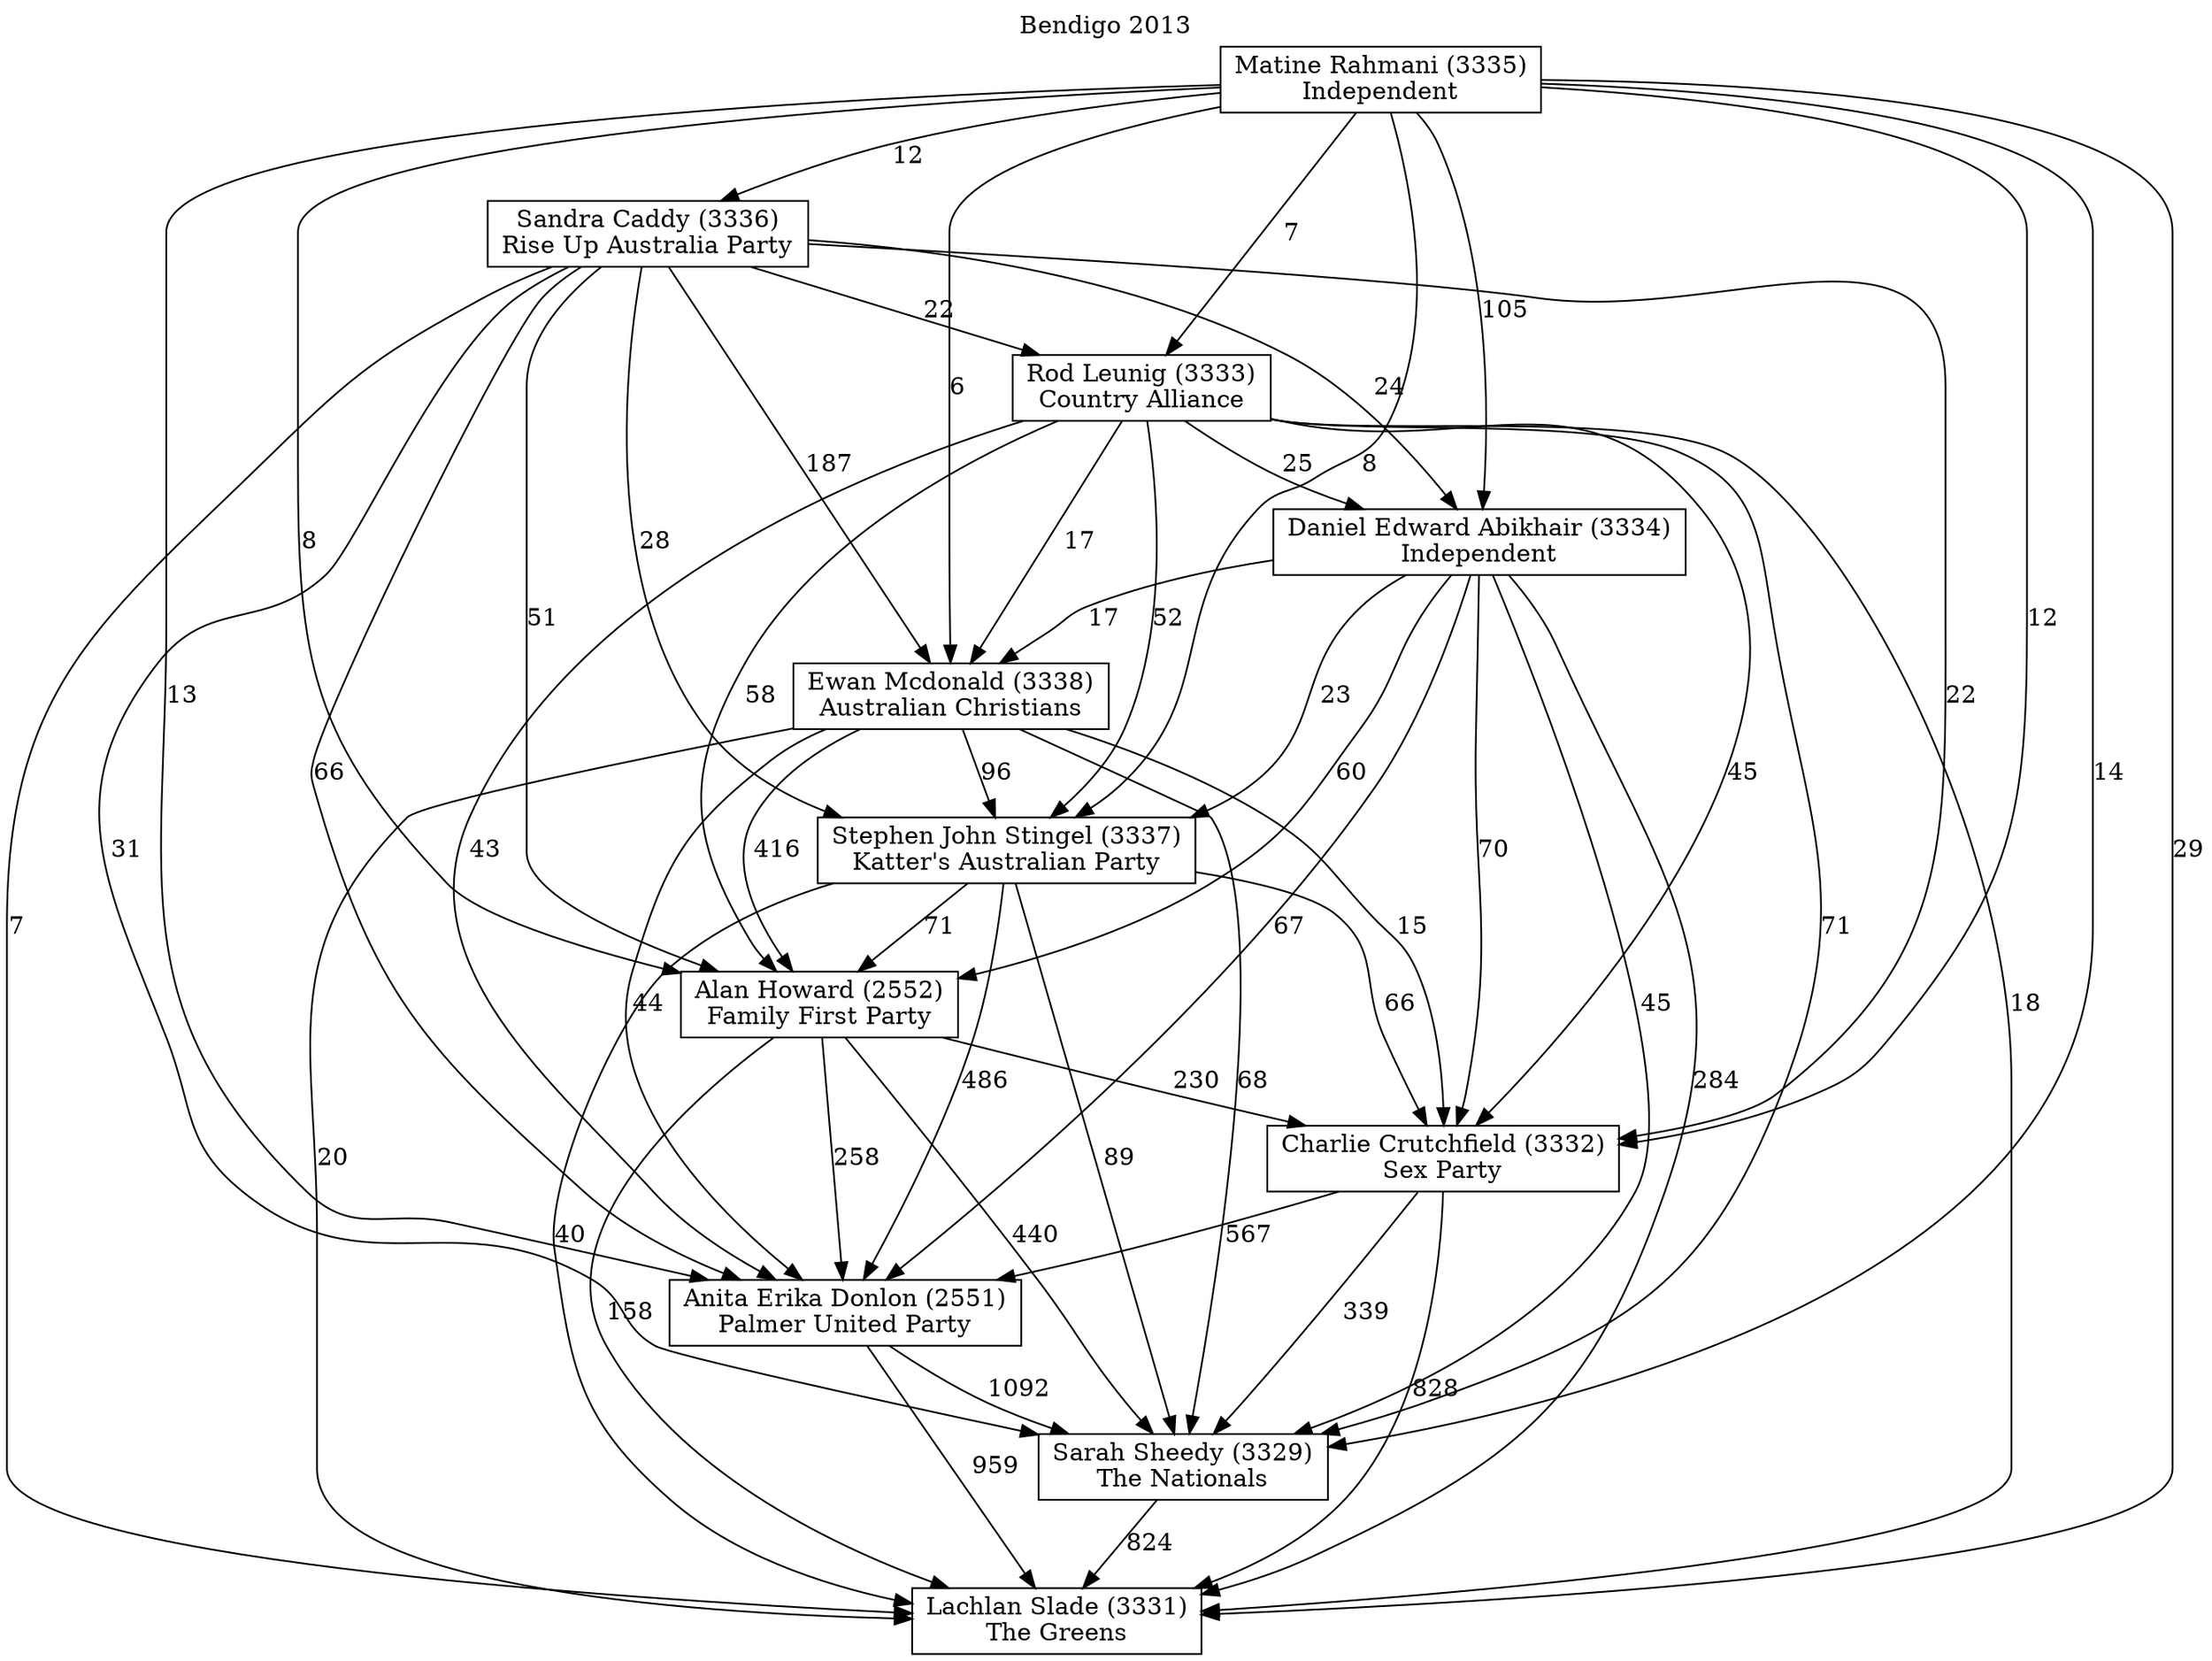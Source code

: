 // House preference flow
digraph "Lachlan Slade (3331)_Bendigo_2013" {
	graph [label="Bendigo 2013" labelloc=t mclimit=10]
	node [shape=box]
	"Alan Howard (2552)" [label="Alan Howard (2552)
Family First Party"]
	"Anita Erika Donlon (2551)" [label="Anita Erika Donlon (2551)
Palmer United Party"]
	"Charlie Crutchfield (3332)" [label="Charlie Crutchfield (3332)
Sex Party"]
	"Daniel Edward Abikhair (3334)" [label="Daniel Edward Abikhair (3334)
Independent"]
	"Ewan Mcdonald (3338)" [label="Ewan Mcdonald (3338)
Australian Christians"]
	"Lachlan Slade (3331)" [label="Lachlan Slade (3331)
The Greens"]
	"Matine Rahmani (3335)" [label="Matine Rahmani (3335)
Independent"]
	"Rod Leunig (3333)" [label="Rod Leunig (3333)
Country Alliance"]
	"Sandra Caddy (3336)" [label="Sandra Caddy (3336)
Rise Up Australia Party"]
	"Sarah Sheedy (3329)" [label="Sarah Sheedy (3329)
The Nationals"]
	"Stephen John Stingel (3337)" [label="Stephen John Stingel (3337)
Katter's Australian Party"]
	"Alan Howard (2552)" -> "Anita Erika Donlon (2551)" [label=258]
	"Alan Howard (2552)" -> "Charlie Crutchfield (3332)" [label=230]
	"Alan Howard (2552)" -> "Lachlan Slade (3331)" [label=158]
	"Alan Howard (2552)" -> "Sarah Sheedy (3329)" [label=440]
	"Anita Erika Donlon (2551)" -> "Lachlan Slade (3331)" [label=959]
	"Anita Erika Donlon (2551)" -> "Sarah Sheedy (3329)" [label=1092]
	"Charlie Crutchfield (3332)" -> "Anita Erika Donlon (2551)" [label=567]
	"Charlie Crutchfield (3332)" -> "Lachlan Slade (3331)" [label=828]
	"Charlie Crutchfield (3332)" -> "Sarah Sheedy (3329)" [label=339]
	"Daniel Edward Abikhair (3334)" -> "Alan Howard (2552)" [label=60]
	"Daniel Edward Abikhair (3334)" -> "Anita Erika Donlon (2551)" [label=67]
	"Daniel Edward Abikhair (3334)" -> "Charlie Crutchfield (3332)" [label=70]
	"Daniel Edward Abikhair (3334)" -> "Ewan Mcdonald (3338)" [label=17]
	"Daniel Edward Abikhair (3334)" -> "Lachlan Slade (3331)" [label=284]
	"Daniel Edward Abikhair (3334)" -> "Sarah Sheedy (3329)" [label=45]
	"Daniel Edward Abikhair (3334)" -> "Stephen John Stingel (3337)" [label=23]
	"Ewan Mcdonald (3338)" -> "Alan Howard (2552)" [label=416]
	"Ewan Mcdonald (3338)" -> "Anita Erika Donlon (2551)" [label=44]
	"Ewan Mcdonald (3338)" -> "Charlie Crutchfield (3332)" [label=15]
	"Ewan Mcdonald (3338)" -> "Lachlan Slade (3331)" [label=20]
	"Ewan Mcdonald (3338)" -> "Sarah Sheedy (3329)" [label=68]
	"Ewan Mcdonald (3338)" -> "Stephen John Stingel (3337)" [label=96]
	"Matine Rahmani (3335)" -> "Alan Howard (2552)" [label=8]
	"Matine Rahmani (3335)" -> "Anita Erika Donlon (2551)" [label=13]
	"Matine Rahmani (3335)" -> "Charlie Crutchfield (3332)" [label=12]
	"Matine Rahmani (3335)" -> "Daniel Edward Abikhair (3334)" [label=105]
	"Matine Rahmani (3335)" -> "Ewan Mcdonald (3338)" [label=6]
	"Matine Rahmani (3335)" -> "Lachlan Slade (3331)" [label=29]
	"Matine Rahmani (3335)" -> "Rod Leunig (3333)" [label=7]
	"Matine Rahmani (3335)" -> "Sandra Caddy (3336)" [label=12]
	"Matine Rahmani (3335)" -> "Sarah Sheedy (3329)" [label=14]
	"Matine Rahmani (3335)" -> "Stephen John Stingel (3337)" [label=8]
	"Rod Leunig (3333)" -> "Alan Howard (2552)" [label=58]
	"Rod Leunig (3333)" -> "Anita Erika Donlon (2551)" [label=43]
	"Rod Leunig (3333)" -> "Charlie Crutchfield (3332)" [label=45]
	"Rod Leunig (3333)" -> "Daniel Edward Abikhair (3334)" [label=25]
	"Rod Leunig (3333)" -> "Ewan Mcdonald (3338)" [label=17]
	"Rod Leunig (3333)" -> "Lachlan Slade (3331)" [label=18]
	"Rod Leunig (3333)" -> "Sarah Sheedy (3329)" [label=71]
	"Rod Leunig (3333)" -> "Stephen John Stingel (3337)" [label=52]
	"Sandra Caddy (3336)" -> "Alan Howard (2552)" [label=51]
	"Sandra Caddy (3336)" -> "Anita Erika Donlon (2551)" [label=66]
	"Sandra Caddy (3336)" -> "Charlie Crutchfield (3332)" [label=22]
	"Sandra Caddy (3336)" -> "Daniel Edward Abikhair (3334)" [label=24]
	"Sandra Caddy (3336)" -> "Ewan Mcdonald (3338)" [label=187]
	"Sandra Caddy (3336)" -> "Lachlan Slade (3331)" [label=7]
	"Sandra Caddy (3336)" -> "Rod Leunig (3333)" [label=22]
	"Sandra Caddy (3336)" -> "Sarah Sheedy (3329)" [label=31]
	"Sandra Caddy (3336)" -> "Stephen John Stingel (3337)" [label=28]
	"Sarah Sheedy (3329)" -> "Lachlan Slade (3331)" [label=824]
	"Stephen John Stingel (3337)" -> "Alan Howard (2552)" [label=71]
	"Stephen John Stingel (3337)" -> "Anita Erika Donlon (2551)" [label=486]
	"Stephen John Stingel (3337)" -> "Charlie Crutchfield (3332)" [label=66]
	"Stephen John Stingel (3337)" -> "Lachlan Slade (3331)" [label=40]
	"Stephen John Stingel (3337)" -> "Sarah Sheedy (3329)" [label=89]
}

